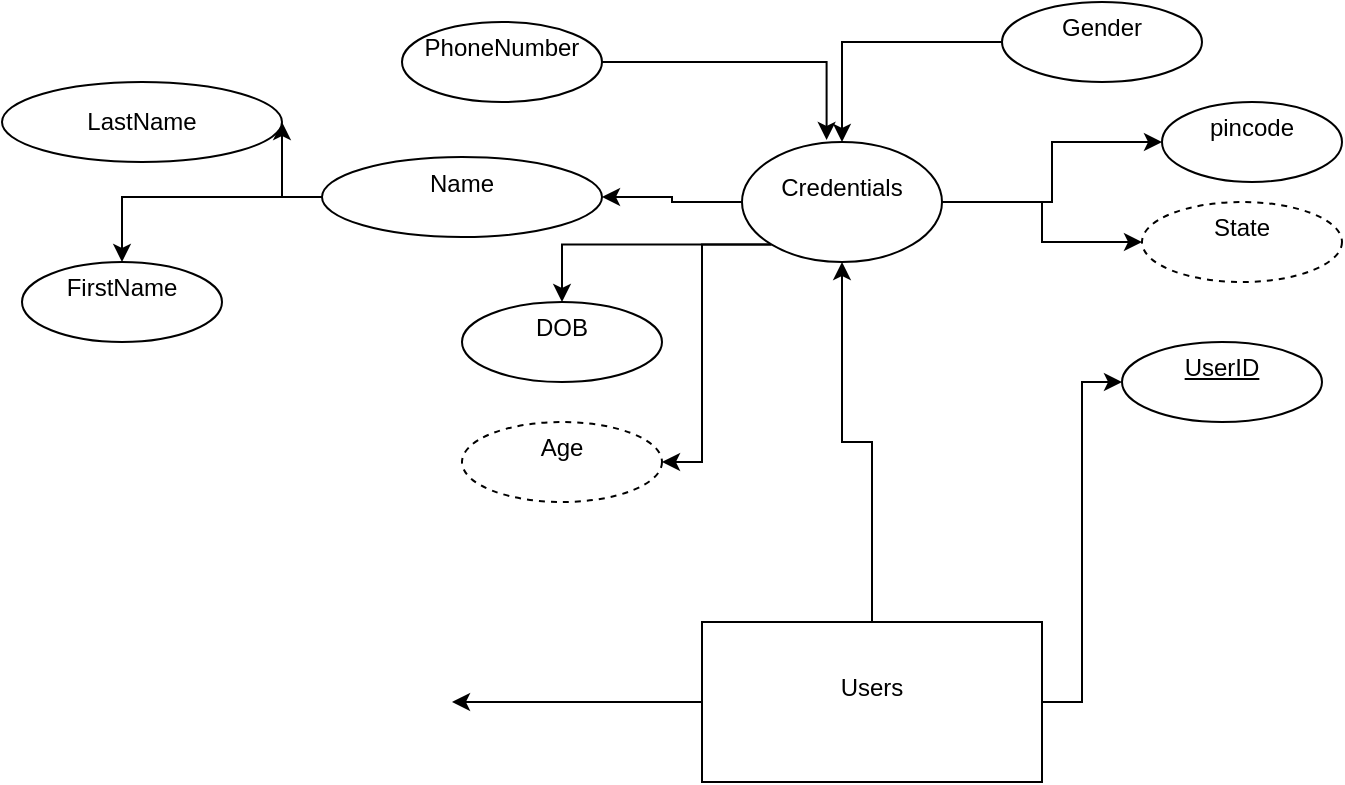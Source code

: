 <mxfile version="24.0.1" type="github">
  <diagram id="R2lEEEUBdFMjLlhIrx00" name="Page-1">
    <mxGraphModel dx="1624" dy="811" grid="1" gridSize="10" guides="1" tooltips="1" connect="1" arrows="1" fold="1" page="1" pageScale="1" pageWidth="850" pageHeight="1100" math="0" shadow="0" extFonts="Permanent Marker^https://fonts.googleapis.com/css?family=Permanent+Marker">
      <root>
        <mxCell id="0" />
        <mxCell id="1" parent="0" />
        <mxCell id="n1HvHnsdzHOxatxT1gUo-6" style="edgeStyle=orthogonalEdgeStyle;rounded=0;orthogonalLoop=1;jettySize=auto;html=1;entryX=0;entryY=0.5;entryDx=0;entryDy=0;" edge="1" parent="1" source="n1HvHnsdzHOxatxT1gUo-2" target="n1HvHnsdzHOxatxT1gUo-5">
          <mxGeometry relative="1" as="geometry" />
        </mxCell>
        <mxCell id="n1HvHnsdzHOxatxT1gUo-27" value="" style="edgeStyle=orthogonalEdgeStyle;rounded=0;orthogonalLoop=1;jettySize=auto;html=1;" edge="1" parent="1" source="n1HvHnsdzHOxatxT1gUo-2">
          <mxGeometry relative="1" as="geometry">
            <mxPoint x="-5" y="350" as="targetPoint" />
          </mxGeometry>
        </mxCell>
        <mxCell id="n1HvHnsdzHOxatxT1gUo-35" style="edgeStyle=orthogonalEdgeStyle;rounded=0;orthogonalLoop=1;jettySize=auto;html=1;entryX=0.5;entryY=1;entryDx=0;entryDy=0;" edge="1" parent="1" source="n1HvHnsdzHOxatxT1gUo-2" target="n1HvHnsdzHOxatxT1gUo-28">
          <mxGeometry relative="1" as="geometry" />
        </mxCell>
        <mxCell id="n1HvHnsdzHOxatxT1gUo-2" value="Users&lt;div&gt;&lt;br&gt;&lt;/div&gt;" style="whiteSpace=wrap;html=1;align=center;" vertex="1" parent="1">
          <mxGeometry x="120" y="310" width="170" height="80" as="geometry" />
        </mxCell>
        <mxCell id="n1HvHnsdzHOxatxT1gUo-5" value="UserID&lt;div&gt;&lt;br&gt;&lt;/div&gt;" style="ellipse;whiteSpace=wrap;html=1;align=center;fontStyle=4;" vertex="1" parent="1">
          <mxGeometry x="330" y="170" width="100" height="40" as="geometry" />
        </mxCell>
        <mxCell id="n1HvHnsdzHOxatxT1gUo-29" style="edgeStyle=orthogonalEdgeStyle;rounded=0;orthogonalLoop=1;jettySize=auto;html=1;exitX=0;exitY=0.5;exitDx=0;exitDy=0;" edge="1" parent="1" source="n1HvHnsdzHOxatxT1gUo-10" target="n1HvHnsdzHOxatxT1gUo-28">
          <mxGeometry relative="1" as="geometry" />
        </mxCell>
        <mxCell id="n1HvHnsdzHOxatxT1gUo-10" value="Gender&lt;div&gt;&lt;br&gt;&lt;/div&gt;" style="ellipse;whiteSpace=wrap;html=1;align=center;" vertex="1" parent="1">
          <mxGeometry x="270" width="100" height="40" as="geometry" />
        </mxCell>
        <mxCell id="n1HvHnsdzHOxatxT1gUo-16" value="" style="edgeStyle=orthogonalEdgeStyle;rounded=0;orthogonalLoop=1;jettySize=auto;html=1;" edge="1" parent="1" source="n1HvHnsdzHOxatxT1gUo-13" target="n1HvHnsdzHOxatxT1gUo-15">
          <mxGeometry relative="1" as="geometry" />
        </mxCell>
        <mxCell id="n1HvHnsdzHOxatxT1gUo-18" value="" style="edgeStyle=orthogonalEdgeStyle;rounded=0;orthogonalLoop=1;jettySize=auto;html=1;" edge="1" parent="1" source="n1HvHnsdzHOxatxT1gUo-13" target="n1HvHnsdzHOxatxT1gUo-17">
          <mxGeometry relative="1" as="geometry" />
        </mxCell>
        <mxCell id="n1HvHnsdzHOxatxT1gUo-13" value="Name&lt;div&gt;&lt;br&gt;&lt;/div&gt;" style="ellipse;whiteSpace=wrap;html=1;align=center;" vertex="1" parent="1">
          <mxGeometry x="-70" y="77.5" width="140" height="40" as="geometry" />
        </mxCell>
        <mxCell id="n1HvHnsdzHOxatxT1gUo-15" value="FirstName&lt;div&gt;&lt;br&gt;&lt;/div&gt;" style="ellipse;whiteSpace=wrap;html=1;align=center;" vertex="1" parent="1">
          <mxGeometry x="-220" y="130" width="100" height="40" as="geometry" />
        </mxCell>
        <mxCell id="n1HvHnsdzHOxatxT1gUo-17" value="LastName" style="ellipse;whiteSpace=wrap;html=1;align=center;" vertex="1" parent="1">
          <mxGeometry x="-230" y="40" width="140" height="40" as="geometry" />
        </mxCell>
        <mxCell id="n1HvHnsdzHOxatxT1gUo-20" value="pincode&lt;div&gt;&lt;br&gt;&lt;/div&gt;" style="ellipse;whiteSpace=wrap;html=1;align=center;" vertex="1" parent="1">
          <mxGeometry x="350" y="50" width="90" height="40" as="geometry" />
        </mxCell>
        <mxCell id="n1HvHnsdzHOxatxT1gUo-22" value="PhoneNumber&lt;div&gt;&lt;br&gt;&lt;/div&gt;" style="ellipse;whiteSpace=wrap;html=1;align=center;" vertex="1" parent="1">
          <mxGeometry x="-30" y="10" width="100" height="40" as="geometry" />
        </mxCell>
        <mxCell id="n1HvHnsdzHOxatxT1gUo-24" value="State&lt;div&gt;&lt;br&gt;&lt;/div&gt;" style="ellipse;whiteSpace=wrap;html=1;align=center;dashed=1;" vertex="1" parent="1">
          <mxGeometry x="340" y="100" width="100" height="40" as="geometry" />
        </mxCell>
        <mxCell id="n1HvHnsdzHOxatxT1gUo-31" style="edgeStyle=orthogonalEdgeStyle;rounded=0;orthogonalLoop=1;jettySize=auto;html=1;exitX=0;exitY=0.5;exitDx=0;exitDy=0;entryX=1;entryY=0.5;entryDx=0;entryDy=0;" edge="1" parent="1" source="n1HvHnsdzHOxatxT1gUo-28" target="n1HvHnsdzHOxatxT1gUo-13">
          <mxGeometry relative="1" as="geometry" />
        </mxCell>
        <mxCell id="n1HvHnsdzHOxatxT1gUo-33" style="edgeStyle=orthogonalEdgeStyle;rounded=0;orthogonalLoop=1;jettySize=auto;html=1;entryX=0;entryY=0.5;entryDx=0;entryDy=0;" edge="1" parent="1" source="n1HvHnsdzHOxatxT1gUo-28" target="n1HvHnsdzHOxatxT1gUo-20">
          <mxGeometry relative="1" as="geometry" />
        </mxCell>
        <mxCell id="n1HvHnsdzHOxatxT1gUo-34" style="edgeStyle=orthogonalEdgeStyle;rounded=0;orthogonalLoop=1;jettySize=auto;html=1;entryX=0;entryY=0.5;entryDx=0;entryDy=0;" edge="1" parent="1" source="n1HvHnsdzHOxatxT1gUo-28" target="n1HvHnsdzHOxatxT1gUo-24">
          <mxGeometry relative="1" as="geometry" />
        </mxCell>
        <mxCell id="n1HvHnsdzHOxatxT1gUo-39" style="edgeStyle=orthogonalEdgeStyle;rounded=0;orthogonalLoop=1;jettySize=auto;html=1;exitX=0;exitY=1;exitDx=0;exitDy=0;" edge="1" parent="1" source="n1HvHnsdzHOxatxT1gUo-28" target="n1HvHnsdzHOxatxT1gUo-37">
          <mxGeometry relative="1" as="geometry" />
        </mxCell>
        <mxCell id="n1HvHnsdzHOxatxT1gUo-41" style="edgeStyle=orthogonalEdgeStyle;rounded=0;orthogonalLoop=1;jettySize=auto;html=1;exitX=0;exitY=1;exitDx=0;exitDy=0;entryX=1;entryY=0.5;entryDx=0;entryDy=0;" edge="1" parent="1" source="n1HvHnsdzHOxatxT1gUo-28" target="n1HvHnsdzHOxatxT1gUo-40">
          <mxGeometry relative="1" as="geometry" />
        </mxCell>
        <mxCell id="n1HvHnsdzHOxatxT1gUo-28" value="Credentials&lt;div&gt;&lt;br&gt;&lt;/div&gt;" style="ellipse;whiteSpace=wrap;html=1;align=center;" vertex="1" parent="1">
          <mxGeometry x="140" y="70" width="100" height="60" as="geometry" />
        </mxCell>
        <mxCell id="n1HvHnsdzHOxatxT1gUo-30" style="edgeStyle=orthogonalEdgeStyle;rounded=0;orthogonalLoop=1;jettySize=auto;html=1;exitX=1;exitY=0.5;exitDx=0;exitDy=0;entryX=0.423;entryY=-0.017;entryDx=0;entryDy=0;entryPerimeter=0;" edge="1" parent="1" source="n1HvHnsdzHOxatxT1gUo-22" target="n1HvHnsdzHOxatxT1gUo-28">
          <mxGeometry relative="1" as="geometry" />
        </mxCell>
        <mxCell id="n1HvHnsdzHOxatxT1gUo-37" value="DOB&lt;div&gt;&lt;br&gt;&lt;/div&gt;" style="ellipse;whiteSpace=wrap;html=1;align=center;" vertex="1" parent="1">
          <mxGeometry y="150" width="100" height="40" as="geometry" />
        </mxCell>
        <mxCell id="n1HvHnsdzHOxatxT1gUo-40" value="Age&lt;div&gt;&lt;br&gt;&lt;/div&gt;" style="ellipse;whiteSpace=wrap;html=1;align=center;dashed=1;" vertex="1" parent="1">
          <mxGeometry y="210" width="100" height="40" as="geometry" />
        </mxCell>
      </root>
    </mxGraphModel>
  </diagram>
</mxfile>
